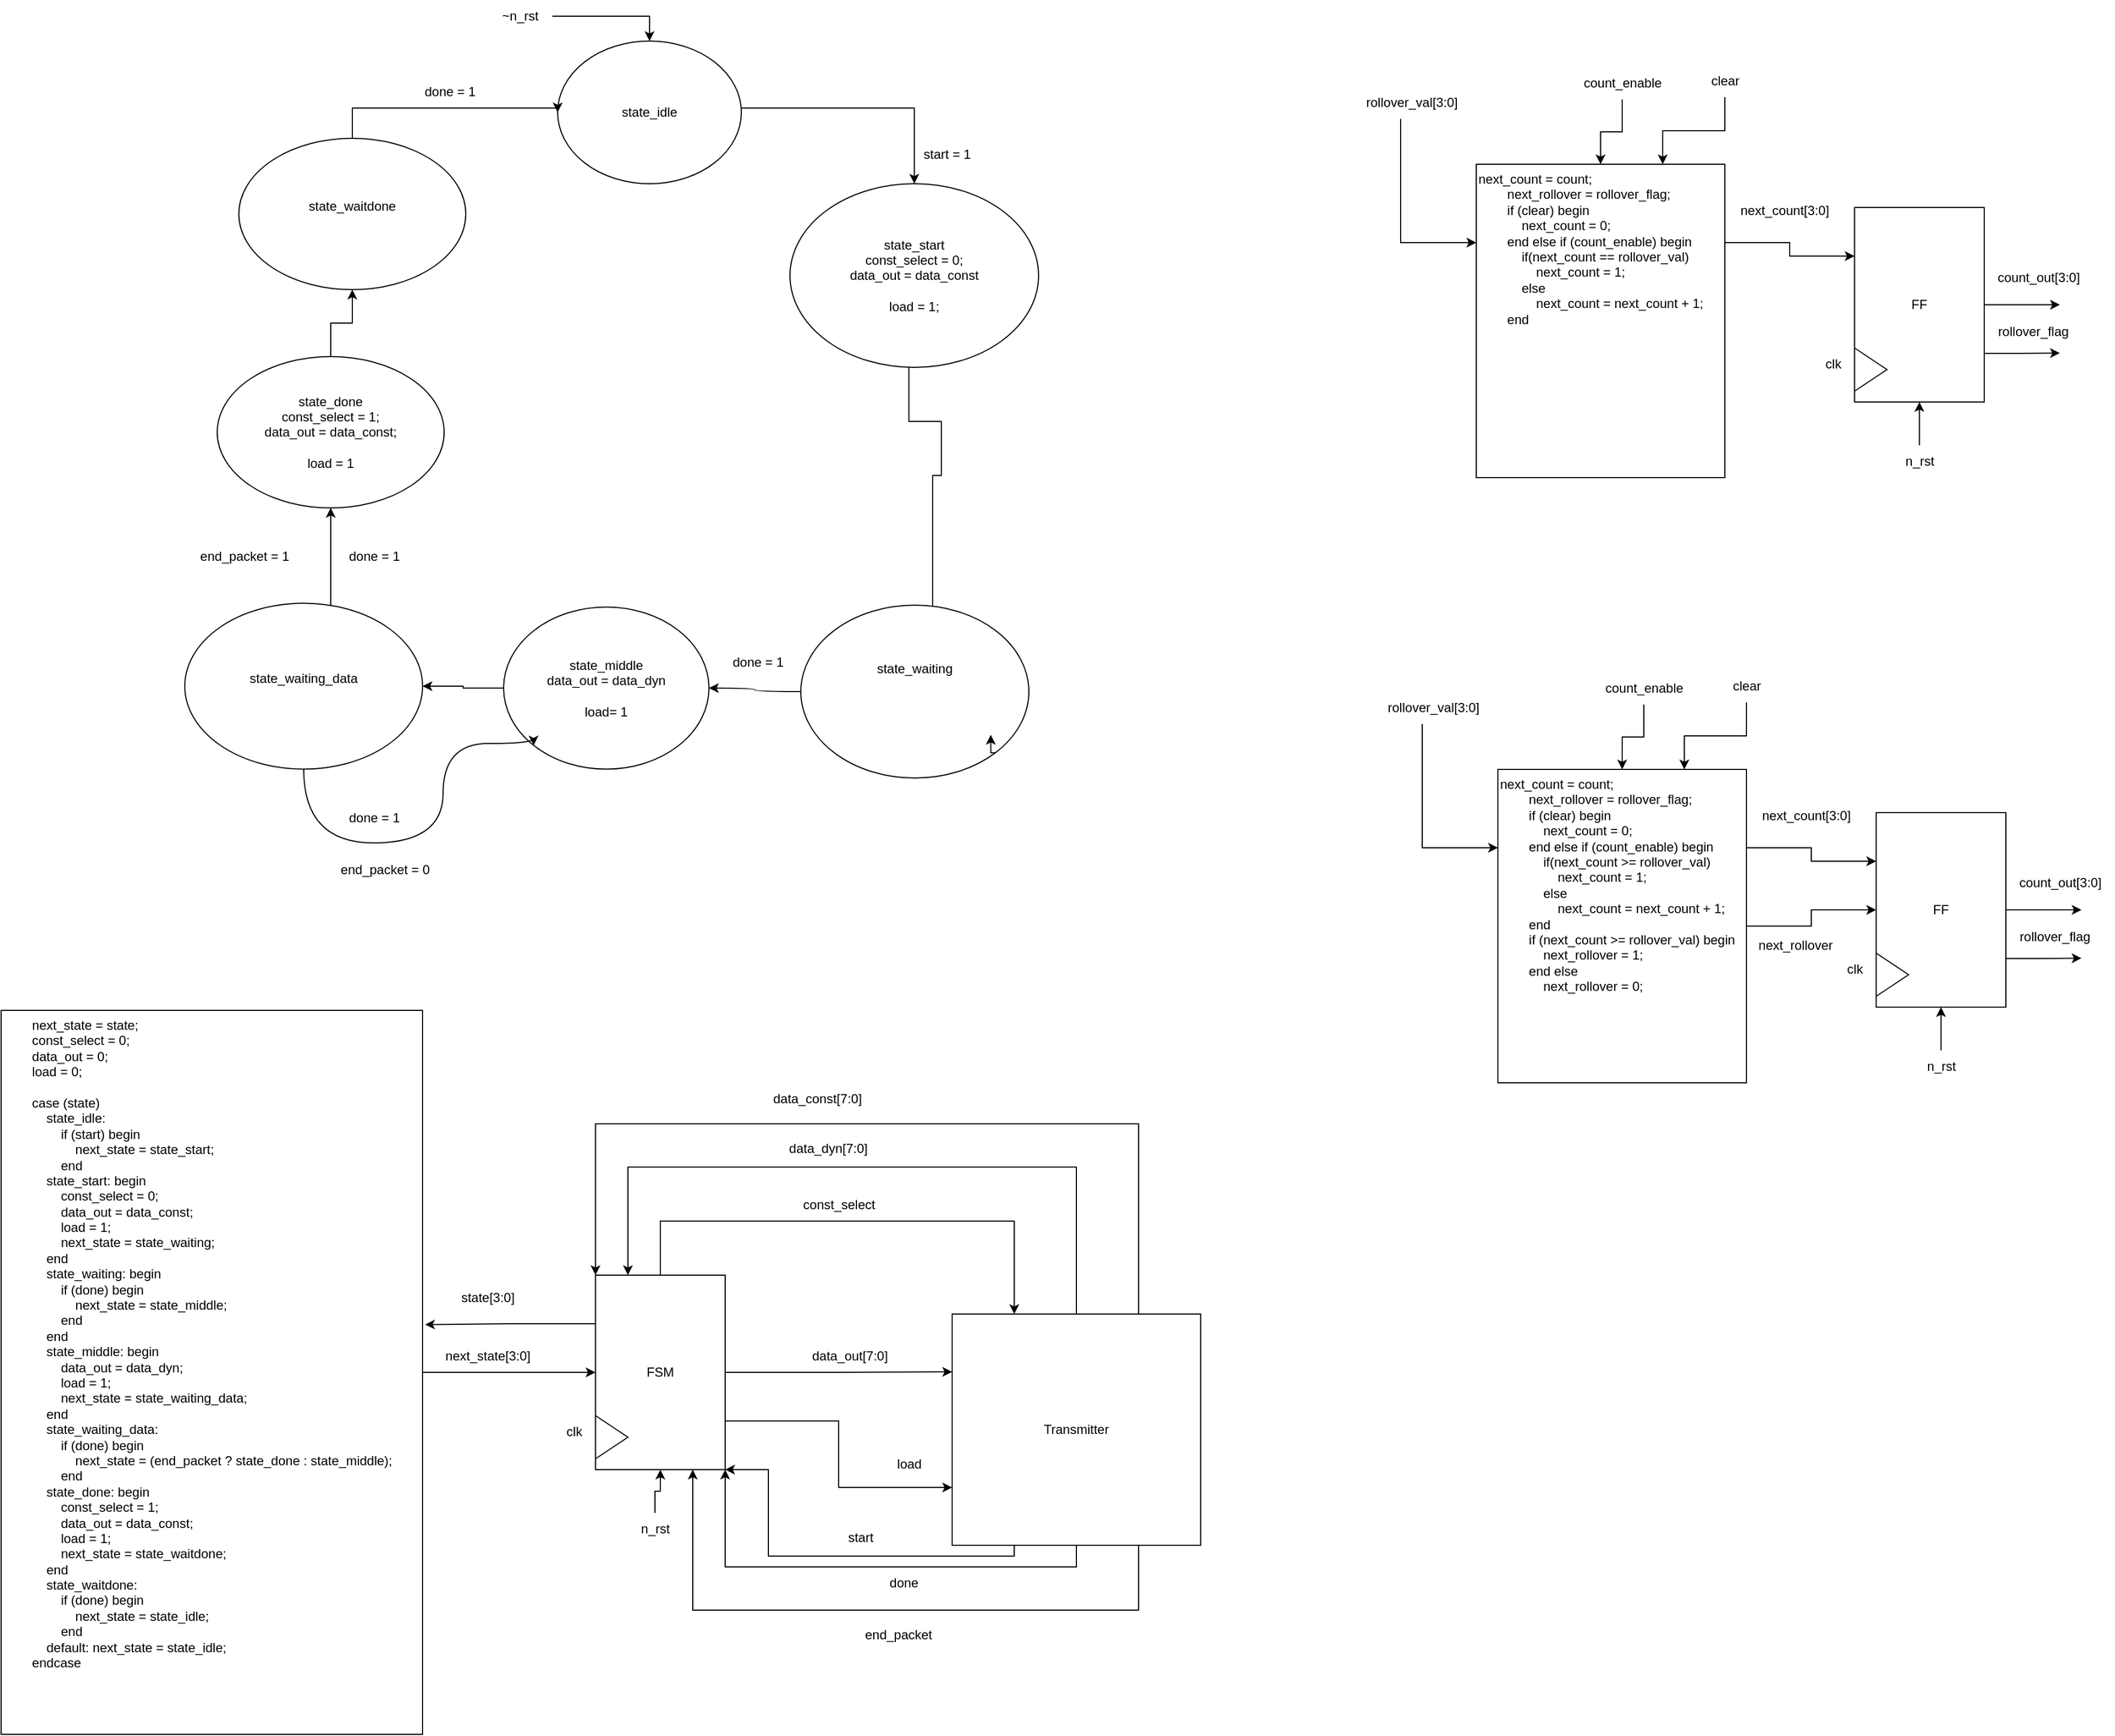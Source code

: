 <mxfile version="26.0.11">
  <diagram name="Page-1" id="50SsKfQvYK9gx2AvIsU-">
    <mxGraphModel dx="3149" dy="1291" grid="1" gridSize="10" guides="1" tooltips="1" connect="1" arrows="1" fold="1" page="1" pageScale="1" pageWidth="850" pageHeight="1100" math="0" shadow="0">
      <root>
        <mxCell id="0" />
        <mxCell id="1" parent="0" />
        <mxCell id="jVFi4coA5AOTTtgQ4oSD-25" value="" style="group" parent="1" vertex="1" connectable="0">
          <mxGeometry x="30" y="630" width="685" height="382" as="geometry" />
        </mxCell>
        <mxCell id="jVFi4coA5AOTTtgQ4oSD-8" style="edgeStyle=orthogonalEdgeStyle;rounded=0;orthogonalLoop=1;jettySize=auto;html=1;entryX=0;entryY=0.25;entryDx=0;entryDy=0;exitX=1;exitY=0.25;exitDx=0;exitDy=0;" parent="jVFi4coA5AOTTtgQ4oSD-25" source="jVFi4coA5AOTTtgQ4oSD-1" target="jVFi4coA5AOTTtgQ4oSD-3" edge="1">
          <mxGeometry relative="1" as="geometry" />
        </mxCell>
        <mxCell id="jVFi4coA5AOTTtgQ4oSD-23" style="edgeStyle=orthogonalEdgeStyle;rounded=0;orthogonalLoop=1;jettySize=auto;html=1;exitX=1;exitY=0.5;exitDx=0;exitDy=0;entryX=0;entryY=0.5;entryDx=0;entryDy=0;" parent="jVFi4coA5AOTTtgQ4oSD-25" source="jVFi4coA5AOTTtgQ4oSD-1" target="jVFi4coA5AOTTtgQ4oSD-3" edge="1">
          <mxGeometry relative="1" as="geometry" />
        </mxCell>
        <mxCell id="jVFi4coA5AOTTtgQ4oSD-1" value="&lt;div&gt;next_count = count;&lt;/div&gt;&lt;div&gt;&amp;nbsp; &amp;nbsp; &amp;nbsp; &amp;nbsp; next_rollover = rollover_flag;&lt;/div&gt;&lt;div&gt;&amp;nbsp; &amp;nbsp; &amp;nbsp; &amp;nbsp; if (clear) begin&lt;/div&gt;&lt;div&gt;&amp;nbsp; &amp;nbsp; &amp;nbsp; &amp;nbsp; &amp;nbsp; &amp;nbsp; next_count = 0;&lt;/div&gt;&lt;div&gt;&amp;nbsp; &amp;nbsp; &amp;nbsp; &amp;nbsp; end else if (count_enable) begin&lt;/div&gt;&lt;div&gt;&amp;nbsp; &amp;nbsp; &amp;nbsp; &amp;nbsp; &amp;nbsp; &amp;nbsp; if(next_count &amp;gt;= rollover_val)&lt;/div&gt;&lt;div&gt;&amp;nbsp; &amp;nbsp; &amp;nbsp; &amp;nbsp; &amp;nbsp; &amp;nbsp; &amp;nbsp; &amp;nbsp; next_count = 1;&amp;nbsp;&lt;/div&gt;&lt;div&gt;&amp;nbsp; &amp;nbsp; &amp;nbsp; &amp;nbsp; &amp;nbsp; &amp;nbsp; else&amp;nbsp;&lt;/div&gt;&lt;div&gt;&amp;nbsp; &amp;nbsp; &amp;nbsp; &amp;nbsp; &amp;nbsp; &amp;nbsp; &amp;nbsp; &amp;nbsp; next_count = next_count + 1;&lt;/div&gt;&lt;div&gt;&amp;nbsp; &amp;nbsp; &amp;nbsp; &amp;nbsp; end&lt;/div&gt;&lt;div&gt;&amp;nbsp; &amp;nbsp; &amp;nbsp; &amp;nbsp; if (next_count &amp;gt;= rollover_val) begin&lt;/div&gt;&lt;div&gt;&amp;nbsp; &amp;nbsp; &amp;nbsp; &amp;nbsp; &amp;nbsp; &amp;nbsp; next_rollover = 1;&lt;/div&gt;&lt;div&gt;&amp;nbsp; &amp;nbsp; &amp;nbsp; &amp;nbsp; end else&lt;/div&gt;&lt;div&gt;&amp;nbsp; &amp;nbsp; &amp;nbsp; &amp;nbsp; &amp;nbsp; &amp;nbsp; next_rollover = 0;&lt;/div&gt;" style="rounded=0;whiteSpace=wrap;html=1;align=left;verticalAlign=top;" parent="jVFi4coA5AOTTtgQ4oSD-25" vertex="1">
          <mxGeometry x="115" y="92" width="230" height="290" as="geometry" />
        </mxCell>
        <mxCell id="jVFi4coA5AOTTtgQ4oSD-5" value="" style="group" parent="jVFi4coA5AOTTtgQ4oSD-25" vertex="1" connectable="0">
          <mxGeometry x="465" y="132" width="120" height="180" as="geometry" />
        </mxCell>
        <mxCell id="jVFi4coA5AOTTtgQ4oSD-6" style="edgeStyle=orthogonalEdgeStyle;rounded=0;orthogonalLoop=1;jettySize=auto;html=1;" parent="jVFi4coA5AOTTtgQ4oSD-5" source="jVFi4coA5AOTTtgQ4oSD-3" edge="1">
          <mxGeometry relative="1" as="geometry">
            <mxPoint x="190" y="90" as="targetPoint" />
          </mxGeometry>
        </mxCell>
        <mxCell id="jVFi4coA5AOTTtgQ4oSD-13" style="edgeStyle=orthogonalEdgeStyle;rounded=0;orthogonalLoop=1;jettySize=auto;html=1;exitX=1;exitY=0.75;exitDx=0;exitDy=0;" parent="jVFi4coA5AOTTtgQ4oSD-5" source="jVFi4coA5AOTTtgQ4oSD-3" edge="1">
          <mxGeometry relative="1" as="geometry">
            <mxPoint x="190" y="134.724" as="targetPoint" />
          </mxGeometry>
        </mxCell>
        <mxCell id="jVFi4coA5AOTTtgQ4oSD-3" value="FF" style="rounded=0;whiteSpace=wrap;html=1;" parent="jVFi4coA5AOTTtgQ4oSD-5" vertex="1">
          <mxGeometry width="120" height="180" as="geometry" />
        </mxCell>
        <mxCell id="jVFi4coA5AOTTtgQ4oSD-4" value="" style="triangle;whiteSpace=wrap;html=1;" parent="jVFi4coA5AOTTtgQ4oSD-5" vertex="1">
          <mxGeometry y="130" width="30" height="40" as="geometry" />
        </mxCell>
        <mxCell id="jVFi4coA5AOTTtgQ4oSD-7" value="count_out[3:0]" style="text;html=1;align=center;verticalAlign=middle;resizable=0;points=[];autosize=1;strokeColor=none;fillColor=none;" parent="jVFi4coA5AOTTtgQ4oSD-25" vertex="1">
          <mxGeometry x="585" y="182" width="100" height="30" as="geometry" />
        </mxCell>
        <mxCell id="jVFi4coA5AOTTtgQ4oSD-9" value="next_count[3:0]" style="text;html=1;align=center;verticalAlign=middle;resizable=0;points=[];autosize=1;strokeColor=none;fillColor=none;" parent="jVFi4coA5AOTTtgQ4oSD-25" vertex="1">
          <mxGeometry x="345" y="120" width="110" height="30" as="geometry" />
        </mxCell>
        <mxCell id="jVFi4coA5AOTTtgQ4oSD-10" value="clk" style="text;html=1;align=center;verticalAlign=middle;resizable=0;points=[];autosize=1;strokeColor=none;fillColor=none;" parent="jVFi4coA5AOTTtgQ4oSD-25" vertex="1">
          <mxGeometry x="425" y="262" width="40" height="30" as="geometry" />
        </mxCell>
        <mxCell id="jVFi4coA5AOTTtgQ4oSD-12" style="edgeStyle=orthogonalEdgeStyle;rounded=0;orthogonalLoop=1;jettySize=auto;html=1;entryX=0.5;entryY=1;entryDx=0;entryDy=0;" parent="jVFi4coA5AOTTtgQ4oSD-25" source="jVFi4coA5AOTTtgQ4oSD-11" target="jVFi4coA5AOTTtgQ4oSD-3" edge="1">
          <mxGeometry relative="1" as="geometry" />
        </mxCell>
        <mxCell id="jVFi4coA5AOTTtgQ4oSD-11" value="n_rst" style="text;html=1;align=center;verticalAlign=middle;resizable=0;points=[];autosize=1;strokeColor=none;fillColor=none;" parent="jVFi4coA5AOTTtgQ4oSD-25" vertex="1">
          <mxGeometry x="500" y="352" width="50" height="30" as="geometry" />
        </mxCell>
        <mxCell id="jVFi4coA5AOTTtgQ4oSD-14" value="rollover_flag" style="text;html=1;align=center;verticalAlign=middle;resizable=0;points=[];autosize=1;strokeColor=none;fillColor=none;" parent="jVFi4coA5AOTTtgQ4oSD-25" vertex="1">
          <mxGeometry x="585" y="232" width="90" height="30" as="geometry" />
        </mxCell>
        <mxCell id="jVFi4coA5AOTTtgQ4oSD-16" style="edgeStyle=orthogonalEdgeStyle;rounded=0;orthogonalLoop=1;jettySize=auto;html=1;entryX=0.5;entryY=0;entryDx=0;entryDy=0;" parent="jVFi4coA5AOTTtgQ4oSD-25" source="jVFi4coA5AOTTtgQ4oSD-15" target="jVFi4coA5AOTTtgQ4oSD-1" edge="1">
          <mxGeometry relative="1" as="geometry" />
        </mxCell>
        <mxCell id="jVFi4coA5AOTTtgQ4oSD-15" value="count_enable" style="text;html=1;align=center;verticalAlign=middle;resizable=0;points=[];autosize=1;strokeColor=none;fillColor=none;" parent="jVFi4coA5AOTTtgQ4oSD-25" vertex="1">
          <mxGeometry x="200" y="2" width="100" height="30" as="geometry" />
        </mxCell>
        <mxCell id="jVFi4coA5AOTTtgQ4oSD-18" style="edgeStyle=orthogonalEdgeStyle;rounded=0;orthogonalLoop=1;jettySize=auto;html=1;entryX=0.75;entryY=0;entryDx=0;entryDy=0;" parent="jVFi4coA5AOTTtgQ4oSD-25" source="jVFi4coA5AOTTtgQ4oSD-17" target="jVFi4coA5AOTTtgQ4oSD-1" edge="1">
          <mxGeometry relative="1" as="geometry" />
        </mxCell>
        <mxCell id="jVFi4coA5AOTTtgQ4oSD-17" value="clear" style="text;html=1;align=center;verticalAlign=middle;resizable=0;points=[];autosize=1;strokeColor=none;fillColor=none;" parent="jVFi4coA5AOTTtgQ4oSD-25" vertex="1">
          <mxGeometry x="320" width="50" height="30" as="geometry" />
        </mxCell>
        <mxCell id="jVFi4coA5AOTTtgQ4oSD-20" style="edgeStyle=orthogonalEdgeStyle;rounded=0;orthogonalLoop=1;jettySize=auto;html=1;entryX=0;entryY=0.25;entryDx=0;entryDy=0;" parent="jVFi4coA5AOTTtgQ4oSD-25" source="jVFi4coA5AOTTtgQ4oSD-19" target="jVFi4coA5AOTTtgQ4oSD-1" edge="1">
          <mxGeometry relative="1" as="geometry">
            <Array as="points">
              <mxPoint x="45" y="165" />
            </Array>
          </mxGeometry>
        </mxCell>
        <mxCell id="jVFi4coA5AOTTtgQ4oSD-19" value="rollover_val[3:0]" style="text;html=1;align=center;verticalAlign=middle;resizable=0;points=[];autosize=1;strokeColor=none;fillColor=none;" parent="jVFi4coA5AOTTtgQ4oSD-25" vertex="1">
          <mxGeometry y="20" width="110" height="30" as="geometry" />
        </mxCell>
        <mxCell id="jVFi4coA5AOTTtgQ4oSD-24" value="next_rollover" style="text;html=1;align=center;verticalAlign=middle;resizable=0;points=[];autosize=1;strokeColor=none;fillColor=none;" parent="jVFi4coA5AOTTtgQ4oSD-25" vertex="1">
          <mxGeometry x="345" y="240" width="90" height="30" as="geometry" />
        </mxCell>
        <mxCell id="jVFi4coA5AOTTtgQ4oSD-30" value="" style="group" parent="1" vertex="1" connectable="0">
          <mxGeometry x="-690" y="1190" width="120" height="180" as="geometry" />
        </mxCell>
        <mxCell id="jVFi4coA5AOTTtgQ4oSD-33" value="FSM" style="rounded=0;whiteSpace=wrap;html=1;" parent="jVFi4coA5AOTTtgQ4oSD-30" vertex="1">
          <mxGeometry width="120" height="180" as="geometry" />
        </mxCell>
        <mxCell id="jVFi4coA5AOTTtgQ4oSD-34" value="" style="triangle;whiteSpace=wrap;html=1;" parent="jVFi4coA5AOTTtgQ4oSD-30" vertex="1">
          <mxGeometry y="130" width="30" height="40" as="geometry" />
        </mxCell>
        <mxCell id="jVFi4coA5AOTTtgQ4oSD-35" value="data_out[7:0]" style="text;html=1;align=center;verticalAlign=middle;resizable=0;points=[];autosize=1;strokeColor=none;fillColor=none;" parent="1" vertex="1">
          <mxGeometry x="-500" y="1250" width="90" height="30" as="geometry" />
        </mxCell>
        <mxCell id="jVFi4coA5AOTTtgQ4oSD-37" value="clk" style="text;html=1;align=center;verticalAlign=middle;resizable=0;points=[];autosize=1;strokeColor=none;fillColor=none;" parent="1" vertex="1">
          <mxGeometry x="-730" y="1320" width="40" height="30" as="geometry" />
        </mxCell>
        <mxCell id="jVFi4coA5AOTTtgQ4oSD-38" style="edgeStyle=orthogonalEdgeStyle;rounded=0;orthogonalLoop=1;jettySize=auto;html=1;entryX=0.5;entryY=1;entryDx=0;entryDy=0;" parent="1" source="jVFi4coA5AOTTtgQ4oSD-39" target="jVFi4coA5AOTTtgQ4oSD-33" edge="1">
          <mxGeometry relative="1" as="geometry" />
        </mxCell>
        <mxCell id="jVFi4coA5AOTTtgQ4oSD-39" value="n_rst" style="text;html=1;align=center;verticalAlign=middle;resizable=0;points=[];autosize=1;strokeColor=none;fillColor=none;" parent="1" vertex="1">
          <mxGeometry x="-660" y="1410" width="50" height="30" as="geometry" />
        </mxCell>
        <mxCell id="jVFi4coA5AOTTtgQ4oSD-40" value="load" style="text;html=1;align=center;verticalAlign=middle;resizable=0;points=[];autosize=1;strokeColor=none;fillColor=none;" parent="1" vertex="1">
          <mxGeometry x="-425" y="1350" width="50" height="30" as="geometry" />
        </mxCell>
        <mxCell id="jVFi4coA5AOTTtgQ4oSD-48" style="edgeStyle=orthogonalEdgeStyle;rounded=0;orthogonalLoop=1;jettySize=auto;html=1;entryX=0.25;entryY=0;entryDx=0;entryDy=0;" parent="1" source="jVFi4coA5AOTTtgQ4oSD-33" target="kdzPkUjt_pwpQdsMTj5A-1" edge="1">
          <mxGeometry relative="1" as="geometry">
            <Array as="points">
              <mxPoint x="-630" y="1140" />
              <mxPoint x="-303" y="1140" />
            </Array>
            <mxPoint x="-905" y="1080" as="targetPoint" />
          </mxGeometry>
        </mxCell>
        <mxCell id="jVFi4coA5AOTTtgQ4oSD-49" value="const_select" style="text;html=1;align=center;verticalAlign=middle;resizable=0;points=[];autosize=1;strokeColor=none;fillColor=none;" parent="1" vertex="1">
          <mxGeometry x="-510" y="1110" width="90" height="30" as="geometry" />
        </mxCell>
        <mxCell id="0vz09dz1WmGnayX4greh-2" style="edgeStyle=orthogonalEdgeStyle;rounded=0;orthogonalLoop=1;jettySize=auto;html=1;exitX=0.5;exitY=0;exitDx=0;exitDy=0;entryX=0.25;entryY=0;entryDx=0;entryDy=0;" edge="1" parent="1" source="kdzPkUjt_pwpQdsMTj5A-1" target="jVFi4coA5AOTTtgQ4oSD-33">
          <mxGeometry relative="1" as="geometry">
            <Array as="points">
              <mxPoint x="-245" y="1090" />
              <mxPoint x="-660" y="1090" />
            </Array>
          </mxGeometry>
        </mxCell>
        <mxCell id="0vz09dz1WmGnayX4greh-5" style="edgeStyle=orthogonalEdgeStyle;rounded=0;orthogonalLoop=1;jettySize=auto;html=1;exitX=0.75;exitY=0;exitDx=0;exitDy=0;entryX=0;entryY=0;entryDx=0;entryDy=0;" edge="1" parent="1" source="kdzPkUjt_pwpQdsMTj5A-1" target="jVFi4coA5AOTTtgQ4oSD-33">
          <mxGeometry relative="1" as="geometry">
            <Array as="points">
              <mxPoint x="-187" y="1050" />
              <mxPoint x="-690" y="1050" />
            </Array>
          </mxGeometry>
        </mxCell>
        <mxCell id="0vz09dz1WmGnayX4greh-7" style="edgeStyle=orthogonalEdgeStyle;rounded=0;orthogonalLoop=1;jettySize=auto;html=1;exitX=0.5;exitY=1;exitDx=0;exitDy=0;entryX=1;entryY=1;entryDx=0;entryDy=0;" edge="1" parent="1" source="kdzPkUjt_pwpQdsMTj5A-1" target="jVFi4coA5AOTTtgQ4oSD-33">
          <mxGeometry relative="1" as="geometry" />
        </mxCell>
        <mxCell id="0vz09dz1WmGnayX4greh-11" style="edgeStyle=orthogonalEdgeStyle;rounded=0;orthogonalLoop=1;jettySize=auto;html=1;exitX=0.75;exitY=1;exitDx=0;exitDy=0;entryX=0.75;entryY=1;entryDx=0;entryDy=0;" edge="1" parent="1" source="kdzPkUjt_pwpQdsMTj5A-1" target="jVFi4coA5AOTTtgQ4oSD-33">
          <mxGeometry relative="1" as="geometry">
            <Array as="points">
              <mxPoint x="-187" y="1500" />
              <mxPoint x="-600" y="1500" />
            </Array>
          </mxGeometry>
        </mxCell>
        <mxCell id="0vz09dz1WmGnayX4greh-13" style="edgeStyle=orthogonalEdgeStyle;rounded=0;orthogonalLoop=1;jettySize=auto;html=1;exitX=0.25;exitY=1;exitDx=0;exitDy=0;entryX=1;entryY=1;entryDx=0;entryDy=0;" edge="1" parent="1" source="kdzPkUjt_pwpQdsMTj5A-1" target="jVFi4coA5AOTTtgQ4oSD-33">
          <mxGeometry relative="1" as="geometry">
            <Array as="points">
              <mxPoint x="-303" y="1450" />
              <mxPoint x="-530" y="1450" />
              <mxPoint x="-530" y="1370" />
            </Array>
          </mxGeometry>
        </mxCell>
        <mxCell id="kdzPkUjt_pwpQdsMTj5A-1" value="&lt;div align=&quot;center&quot;&gt;Transmitter&lt;/div&gt;" style="rounded=0;whiteSpace=wrap;html=1;align=center;verticalAlign=middle;" parent="1" vertex="1">
          <mxGeometry x="-360" y="1226" width="230" height="214" as="geometry" />
        </mxCell>
        <mxCell id="kdzPkUjt_pwpQdsMTj5A-4" style="edgeStyle=orthogonalEdgeStyle;rounded=0;orthogonalLoop=1;jettySize=auto;html=1;entryX=0;entryY=0.5;entryDx=0;entryDy=0;" parent="1" source="kdzPkUjt_pwpQdsMTj5A-3" target="jVFi4coA5AOTTtgQ4oSD-33" edge="1">
          <mxGeometry relative="1" as="geometry" />
        </mxCell>
        <mxCell id="kdzPkUjt_pwpQdsMTj5A-3" value="&lt;div&gt;&lt;span style=&quot;white-space: pre;&quot;&gt;&#x9;&lt;/span&gt;next_state = state;&lt;/div&gt;&lt;div&gt;&amp;nbsp; &amp;nbsp; &amp;nbsp; &amp;nbsp; const_select = 0;&lt;/div&gt;&lt;div&gt;&amp;nbsp; &amp;nbsp; &amp;nbsp; &amp;nbsp; data_out = 0;&lt;/div&gt;&lt;div&gt;&amp;nbsp; &amp;nbsp; &amp;nbsp; &amp;nbsp; load = 0;&lt;/div&gt;&lt;div&gt;&lt;br&gt;&lt;/div&gt;&lt;div&gt;&amp;nbsp; &amp;nbsp; &amp;nbsp; &amp;nbsp; case (state)&lt;/div&gt;&lt;div&gt;&amp;nbsp; &amp;nbsp; &amp;nbsp; &amp;nbsp; &amp;nbsp; &amp;nbsp; state_idle:&amp;nbsp;&lt;/div&gt;&lt;div&gt;&amp;nbsp; &amp;nbsp; &amp;nbsp; &amp;nbsp; &amp;nbsp; &amp;nbsp; &amp;nbsp; &amp;nbsp; if (start) begin&lt;/div&gt;&lt;div&gt;&amp;nbsp; &amp;nbsp; &amp;nbsp; &amp;nbsp; &amp;nbsp; &amp;nbsp; &amp;nbsp; &amp;nbsp; &amp;nbsp; &amp;nbsp; next_state = state_start;&lt;/div&gt;&lt;div&gt;&amp;nbsp; &amp;nbsp; &amp;nbsp; &amp;nbsp; &amp;nbsp; &amp;nbsp; &amp;nbsp; &amp;nbsp; end&lt;/div&gt;&lt;div&gt;&amp;nbsp; &amp;nbsp; &amp;nbsp; &amp;nbsp; &amp;nbsp; &amp;nbsp; state_start: begin&lt;/div&gt;&lt;div&gt;&amp;nbsp; &amp;nbsp; &amp;nbsp; &amp;nbsp; &amp;nbsp; &amp;nbsp; &amp;nbsp; &amp;nbsp; const_select = 0;&lt;/div&gt;&lt;div&gt;&amp;nbsp; &amp;nbsp; &amp;nbsp; &amp;nbsp; &amp;nbsp; &amp;nbsp; &amp;nbsp; &amp;nbsp; data_out = data_const;&lt;/div&gt;&lt;div&gt;&amp;nbsp; &amp;nbsp; &amp;nbsp; &amp;nbsp; &amp;nbsp; &amp;nbsp; &amp;nbsp; &amp;nbsp; load = 1;&lt;/div&gt;&lt;div&gt;&amp;nbsp; &amp;nbsp; &amp;nbsp; &amp;nbsp; &amp;nbsp; &amp;nbsp; &amp;nbsp; &amp;nbsp; next_state = state_waiting;&lt;/div&gt;&lt;div&gt;&amp;nbsp; &amp;nbsp; &amp;nbsp; &amp;nbsp; &amp;nbsp; &amp;nbsp; end&lt;/div&gt;&lt;div&gt;&amp;nbsp; &amp;nbsp; &amp;nbsp; &amp;nbsp; &amp;nbsp; &amp;nbsp; state_waiting: begin&lt;/div&gt;&lt;div&gt;&amp;nbsp; &amp;nbsp; &amp;nbsp; &amp;nbsp; &amp;nbsp; &amp;nbsp; &amp;nbsp; &amp;nbsp; if (done) begin&lt;/div&gt;&lt;div&gt;&amp;nbsp; &amp;nbsp; &amp;nbsp; &amp;nbsp; &amp;nbsp; &amp;nbsp; &amp;nbsp; &amp;nbsp; &amp;nbsp; &amp;nbsp; next_state = state_middle;&lt;/div&gt;&lt;div&gt;&amp;nbsp; &amp;nbsp; &amp;nbsp; &amp;nbsp; &amp;nbsp; &amp;nbsp; &amp;nbsp; &amp;nbsp; end&lt;/div&gt;&lt;div&gt;&amp;nbsp; &amp;nbsp; &amp;nbsp; &amp;nbsp; &amp;nbsp; &amp;nbsp; end&lt;/div&gt;&lt;div&gt;&amp;nbsp; &amp;nbsp; &amp;nbsp; &amp;nbsp; &amp;nbsp; &amp;nbsp; state_middle: begin&lt;/div&gt;&lt;div&gt;&amp;nbsp; &amp;nbsp; &amp;nbsp; &amp;nbsp; &amp;nbsp; &amp;nbsp; &amp;nbsp; &amp;nbsp; data_out = data_dyn;&lt;/div&gt;&lt;div&gt;&amp;nbsp; &amp;nbsp; &amp;nbsp; &amp;nbsp; &amp;nbsp; &amp;nbsp; &amp;nbsp; &amp;nbsp; load = 1;&amp;nbsp;&lt;/div&gt;&lt;div&gt;&amp;nbsp; &amp;nbsp; &amp;nbsp; &amp;nbsp; &amp;nbsp; &amp;nbsp; &amp;nbsp; &amp;nbsp; next_state = state_waiting_data;&lt;/div&gt;&lt;div&gt;&amp;nbsp; &amp;nbsp; &amp;nbsp; &amp;nbsp; &amp;nbsp; &amp;nbsp; end&lt;/div&gt;&lt;div&gt;&amp;nbsp; &amp;nbsp; &amp;nbsp; &amp;nbsp; &amp;nbsp; &amp;nbsp; state_waiting_data:&lt;/div&gt;&lt;div&gt;&amp;nbsp; &amp;nbsp; &amp;nbsp; &amp;nbsp; &amp;nbsp; &amp;nbsp; &amp;nbsp; &amp;nbsp; if (done) begin&lt;/div&gt;&lt;div&gt;&amp;nbsp; &amp;nbsp; &amp;nbsp; &amp;nbsp; &amp;nbsp; &amp;nbsp; &amp;nbsp; &amp;nbsp; &amp;nbsp; &amp;nbsp; next_state = (end_packet ? state_done : state_middle);&lt;/div&gt;&lt;div&gt;&amp;nbsp; &amp;nbsp; &amp;nbsp; &amp;nbsp; &amp;nbsp; &amp;nbsp; &amp;nbsp; &amp;nbsp; end&lt;/div&gt;&lt;div&gt;&amp;nbsp; &amp;nbsp; &amp;nbsp; &amp;nbsp; &amp;nbsp; &amp;nbsp; state_done: begin&lt;/div&gt;&lt;div&gt;&amp;nbsp; &amp;nbsp; &amp;nbsp; &amp;nbsp; &amp;nbsp; &amp;nbsp; &amp;nbsp; &amp;nbsp; const_select = 1;&lt;/div&gt;&lt;div&gt;&amp;nbsp; &amp;nbsp; &amp;nbsp; &amp;nbsp; &amp;nbsp; &amp;nbsp; &amp;nbsp; &amp;nbsp; data_out = data_const;&lt;/div&gt;&lt;div&gt;&amp;nbsp; &amp;nbsp; &amp;nbsp; &amp;nbsp; &amp;nbsp; &amp;nbsp; &amp;nbsp; &amp;nbsp; load = 1;&lt;/div&gt;&lt;div&gt;&amp;nbsp; &amp;nbsp; &amp;nbsp; &amp;nbsp; &amp;nbsp; &amp;nbsp; &amp;nbsp; &amp;nbsp; next_state = state_waitdone;&lt;/div&gt;&lt;div&gt;&amp;nbsp; &amp;nbsp; &amp;nbsp; &amp;nbsp; &amp;nbsp; &amp;nbsp; end&lt;/div&gt;&lt;div&gt;&amp;nbsp; &amp;nbsp; &amp;nbsp; &amp;nbsp; &amp;nbsp; &amp;nbsp; state_waitdone:&lt;/div&gt;&lt;div&gt;&amp;nbsp; &amp;nbsp; &amp;nbsp; &amp;nbsp; &amp;nbsp; &amp;nbsp; &amp;nbsp; &amp;nbsp; if (done) begin&lt;/div&gt;&lt;div&gt;&amp;nbsp; &amp;nbsp; &amp;nbsp; &amp;nbsp; &amp;nbsp; &amp;nbsp; &amp;nbsp; &amp;nbsp; &amp;nbsp; &amp;nbsp; next_state = state_idle;&lt;/div&gt;&lt;div&gt;&amp;nbsp; &amp;nbsp; &amp;nbsp; &amp;nbsp; &amp;nbsp; &amp;nbsp; &amp;nbsp; &amp;nbsp; end&lt;/div&gt;&lt;div&gt;&amp;nbsp; &amp;nbsp; &amp;nbsp; &amp;nbsp; &amp;nbsp; &amp;nbsp; default: next_state = state_idle;&amp;nbsp;&lt;/div&gt;&lt;div&gt;&amp;nbsp; &amp;nbsp; &amp;nbsp; &amp;nbsp; endcase&lt;/div&gt;" style="rounded=0;whiteSpace=wrap;html=1;align=left;verticalAlign=top;" parent="1" vertex="1">
          <mxGeometry x="-1240" y="945" width="390" height="670" as="geometry" />
        </mxCell>
        <mxCell id="kdzPkUjt_pwpQdsMTj5A-5" value="next_state[3:0]" style="text;html=1;align=center;verticalAlign=middle;resizable=0;points=[];autosize=1;strokeColor=none;fillColor=none;" parent="1" vertex="1">
          <mxGeometry x="-840" y="1250" width="100" height="30" as="geometry" />
        </mxCell>
        <mxCell id="jVFi4coA5AOTTtgQ4oSD-32" style="edgeStyle=orthogonalEdgeStyle;rounded=0;orthogonalLoop=1;jettySize=auto;html=1;exitX=1;exitY=0.75;exitDx=0;exitDy=0;entryX=0;entryY=0.75;entryDx=0;entryDy=0;" parent="1" source="jVFi4coA5AOTTtgQ4oSD-33" target="kdzPkUjt_pwpQdsMTj5A-1" edge="1">
          <mxGeometry relative="1" as="geometry">
            <mxPoint x="-355" y="1292.724" as="targetPoint" />
          </mxGeometry>
        </mxCell>
        <mxCell id="jVFi4coA5AOTTtgQ4oSD-31" style="edgeStyle=orthogonalEdgeStyle;rounded=0;orthogonalLoop=1;jettySize=auto;html=1;entryX=0;entryY=0.25;entryDx=0;entryDy=0;" parent="1" source="jVFi4coA5AOTTtgQ4oSD-33" target="kdzPkUjt_pwpQdsMTj5A-1" edge="1">
          <mxGeometry relative="1" as="geometry">
            <mxPoint x="-355" y="1248" as="targetPoint" />
          </mxGeometry>
        </mxCell>
        <mxCell id="kdzPkUjt_pwpQdsMTj5A-29" style="edgeStyle=orthogonalEdgeStyle;rounded=0;orthogonalLoop=1;jettySize=auto;html=1;entryX=0;entryY=0.25;entryDx=0;entryDy=0;exitX=1;exitY=0.25;exitDx=0;exitDy=0;" parent="1" source="kdzPkUjt_pwpQdsMTj5A-31" target="kdzPkUjt_pwpQdsMTj5A-35" edge="1">
          <mxGeometry relative="1" as="geometry" />
        </mxCell>
        <mxCell id="kdzPkUjt_pwpQdsMTj5A-31" value="&lt;div&gt;next_count = count;&lt;/div&gt;&lt;div&gt;&amp;nbsp; &amp;nbsp; &amp;nbsp; &amp;nbsp; next_rollover = rollover_flag;&lt;/div&gt;&lt;div&gt;&amp;nbsp; &amp;nbsp; &amp;nbsp; &amp;nbsp; if (clear) begin&lt;/div&gt;&lt;div&gt;&amp;nbsp; &amp;nbsp; &amp;nbsp; &amp;nbsp; &amp;nbsp; &amp;nbsp; next_count = 0;&lt;/div&gt;&lt;div&gt;&amp;nbsp; &amp;nbsp; &amp;nbsp; &amp;nbsp; end else if (count_enable) begin&lt;/div&gt;&lt;div&gt;&amp;nbsp; &amp;nbsp; &amp;nbsp; &amp;nbsp; &amp;nbsp; &amp;nbsp; if(next_count == rollover_val)&lt;/div&gt;&lt;div&gt;&amp;nbsp; &amp;nbsp; &amp;nbsp; &amp;nbsp; &amp;nbsp; &amp;nbsp; &amp;nbsp; &amp;nbsp; next_count = 1;&amp;nbsp;&lt;/div&gt;&lt;div&gt;&amp;nbsp; &amp;nbsp; &amp;nbsp; &amp;nbsp; &amp;nbsp; &amp;nbsp; else&amp;nbsp;&lt;/div&gt;&lt;div&gt;&amp;nbsp; &amp;nbsp; &amp;nbsp; &amp;nbsp; &amp;nbsp; &amp;nbsp; &amp;nbsp; &amp;nbsp; next_count = next_count + 1;&lt;/div&gt;&lt;div&gt;&amp;nbsp; &amp;nbsp; &amp;nbsp; &amp;nbsp; end&lt;/div&gt;&lt;div&gt;&lt;br&gt;&lt;/div&gt;" style="rounded=0;whiteSpace=wrap;html=1;align=left;verticalAlign=top;" parent="1" vertex="1">
          <mxGeometry x="125" y="162" width="230" height="290" as="geometry" />
        </mxCell>
        <mxCell id="kdzPkUjt_pwpQdsMTj5A-32" value="" style="group" parent="1" vertex="1" connectable="0">
          <mxGeometry x="475" y="202" width="120" height="180" as="geometry" />
        </mxCell>
        <mxCell id="kdzPkUjt_pwpQdsMTj5A-33" style="edgeStyle=orthogonalEdgeStyle;rounded=0;orthogonalLoop=1;jettySize=auto;html=1;" parent="kdzPkUjt_pwpQdsMTj5A-32" source="kdzPkUjt_pwpQdsMTj5A-35" edge="1">
          <mxGeometry relative="1" as="geometry">
            <mxPoint x="190" y="90" as="targetPoint" />
          </mxGeometry>
        </mxCell>
        <mxCell id="kdzPkUjt_pwpQdsMTj5A-34" style="edgeStyle=orthogonalEdgeStyle;rounded=0;orthogonalLoop=1;jettySize=auto;html=1;exitX=1;exitY=0.75;exitDx=0;exitDy=0;" parent="kdzPkUjt_pwpQdsMTj5A-32" source="kdzPkUjt_pwpQdsMTj5A-35" edge="1">
          <mxGeometry relative="1" as="geometry">
            <mxPoint x="190" y="134.724" as="targetPoint" />
          </mxGeometry>
        </mxCell>
        <mxCell id="kdzPkUjt_pwpQdsMTj5A-35" value="FF" style="rounded=0;whiteSpace=wrap;html=1;" parent="kdzPkUjt_pwpQdsMTj5A-32" vertex="1">
          <mxGeometry width="120" height="180" as="geometry" />
        </mxCell>
        <mxCell id="kdzPkUjt_pwpQdsMTj5A-36" value="" style="triangle;whiteSpace=wrap;html=1;" parent="kdzPkUjt_pwpQdsMTj5A-32" vertex="1">
          <mxGeometry y="130" width="30" height="40" as="geometry" />
        </mxCell>
        <mxCell id="kdzPkUjt_pwpQdsMTj5A-37" value="count_out[3:0]" style="text;html=1;align=center;verticalAlign=middle;resizable=0;points=[];autosize=1;strokeColor=none;fillColor=none;" parent="1" vertex="1">
          <mxGeometry x="595" y="252" width="100" height="30" as="geometry" />
        </mxCell>
        <mxCell id="kdzPkUjt_pwpQdsMTj5A-38" value="next_count[3:0]" style="text;html=1;align=center;verticalAlign=middle;resizable=0;points=[];autosize=1;strokeColor=none;fillColor=none;" parent="1" vertex="1">
          <mxGeometry x="355" y="190" width="110" height="30" as="geometry" />
        </mxCell>
        <mxCell id="kdzPkUjt_pwpQdsMTj5A-39" value="clk" style="text;html=1;align=center;verticalAlign=middle;resizable=0;points=[];autosize=1;strokeColor=none;fillColor=none;" parent="1" vertex="1">
          <mxGeometry x="435" y="332" width="40" height="30" as="geometry" />
        </mxCell>
        <mxCell id="kdzPkUjt_pwpQdsMTj5A-40" style="edgeStyle=orthogonalEdgeStyle;rounded=0;orthogonalLoop=1;jettySize=auto;html=1;entryX=0.5;entryY=1;entryDx=0;entryDy=0;" parent="1" source="kdzPkUjt_pwpQdsMTj5A-41" target="kdzPkUjt_pwpQdsMTj5A-35" edge="1">
          <mxGeometry relative="1" as="geometry" />
        </mxCell>
        <mxCell id="kdzPkUjt_pwpQdsMTj5A-41" value="n_rst" style="text;html=1;align=center;verticalAlign=middle;resizable=0;points=[];autosize=1;strokeColor=none;fillColor=none;" parent="1" vertex="1">
          <mxGeometry x="510" y="422" width="50" height="30" as="geometry" />
        </mxCell>
        <mxCell id="kdzPkUjt_pwpQdsMTj5A-42" value="rollover_flag" style="text;html=1;align=center;verticalAlign=middle;resizable=0;points=[];autosize=1;strokeColor=none;fillColor=none;" parent="1" vertex="1">
          <mxGeometry x="595" y="302" width="90" height="30" as="geometry" />
        </mxCell>
        <mxCell id="kdzPkUjt_pwpQdsMTj5A-43" style="edgeStyle=orthogonalEdgeStyle;rounded=0;orthogonalLoop=1;jettySize=auto;html=1;entryX=0.5;entryY=0;entryDx=0;entryDy=0;" parent="1" source="kdzPkUjt_pwpQdsMTj5A-44" target="kdzPkUjt_pwpQdsMTj5A-31" edge="1">
          <mxGeometry relative="1" as="geometry" />
        </mxCell>
        <mxCell id="kdzPkUjt_pwpQdsMTj5A-44" value="count_enable" style="text;html=1;align=center;verticalAlign=middle;resizable=0;points=[];autosize=1;strokeColor=none;fillColor=none;" parent="1" vertex="1">
          <mxGeometry x="210" y="72" width="100" height="30" as="geometry" />
        </mxCell>
        <mxCell id="kdzPkUjt_pwpQdsMTj5A-45" style="edgeStyle=orthogonalEdgeStyle;rounded=0;orthogonalLoop=1;jettySize=auto;html=1;entryX=0.75;entryY=0;entryDx=0;entryDy=0;" parent="1" source="kdzPkUjt_pwpQdsMTj5A-46" target="kdzPkUjt_pwpQdsMTj5A-31" edge="1">
          <mxGeometry relative="1" as="geometry" />
        </mxCell>
        <mxCell id="kdzPkUjt_pwpQdsMTj5A-46" value="clear" style="text;html=1;align=center;verticalAlign=middle;resizable=0;points=[];autosize=1;strokeColor=none;fillColor=none;" parent="1" vertex="1">
          <mxGeometry x="330" y="70" width="50" height="30" as="geometry" />
        </mxCell>
        <mxCell id="kdzPkUjt_pwpQdsMTj5A-47" style="edgeStyle=orthogonalEdgeStyle;rounded=0;orthogonalLoop=1;jettySize=auto;html=1;entryX=0;entryY=0.25;entryDx=0;entryDy=0;" parent="1" source="kdzPkUjt_pwpQdsMTj5A-48" target="kdzPkUjt_pwpQdsMTj5A-31" edge="1">
          <mxGeometry relative="1" as="geometry">
            <Array as="points">
              <mxPoint x="55" y="235" />
            </Array>
          </mxGeometry>
        </mxCell>
        <mxCell id="kdzPkUjt_pwpQdsMTj5A-48" value="rollover_val[3:0]" style="text;html=1;align=center;verticalAlign=middle;resizable=0;points=[];autosize=1;strokeColor=none;fillColor=none;" parent="1" vertex="1">
          <mxGeometry x="10" y="90" width="110" height="30" as="geometry" />
        </mxCell>
        <mxCell id="0vz09dz1WmGnayX4greh-1" value="" style="group;align=center;verticalAlign=middle;" vertex="1" connectable="0" parent="1">
          <mxGeometry x="-1070" y="10" width="790" height="820" as="geometry" />
        </mxCell>
        <mxCell id="kdzPkUjt_pwpQdsMTj5A-52" style="edgeStyle=orthogonalEdgeStyle;rounded=0;orthogonalLoop=1;jettySize=auto;html=1;entryX=0.5;entryY=0;entryDx=0;entryDy=0;verticalAlign=top;" parent="0vz09dz1WmGnayX4greh-1" source="kdzPkUjt_pwpQdsMTj5A-50" target="kdzPkUjt_pwpQdsMTj5A-51" edge="1">
          <mxGeometry relative="1" as="geometry">
            <Array as="points">
              <mxPoint x="675" y="100" />
            </Array>
          </mxGeometry>
        </mxCell>
        <mxCell id="kdzPkUjt_pwpQdsMTj5A-50" value="state_idle" style="ellipse;whiteSpace=wrap;html=1;" parent="0vz09dz1WmGnayX4greh-1" vertex="1">
          <mxGeometry x="345" y="38" width="170" height="132" as="geometry" />
        </mxCell>
        <mxCell id="kdzPkUjt_pwpQdsMTj5A-74" style="edgeStyle=orthogonalEdgeStyle;rounded=0;orthogonalLoop=1;jettySize=auto;html=1;entryX=1;entryY=0;entryDx=0;entryDy=0;" parent="0vz09dz1WmGnayX4greh-1" source="kdzPkUjt_pwpQdsMTj5A-51" target="kdzPkUjt_pwpQdsMTj5A-73" edge="1">
          <mxGeometry relative="1" as="geometry">
            <Array as="points">
              <mxPoint x="670" y="390" />
              <mxPoint x="700" y="390" />
              <mxPoint x="700" y="440" />
              <mxPoint x="692" y="440" />
            </Array>
          </mxGeometry>
        </mxCell>
        <mxCell id="kdzPkUjt_pwpQdsMTj5A-51" value="&lt;div&gt;state_start&lt;/div&gt;&lt;div&gt;const_select = 0;&lt;/div&gt;&lt;div&gt;data_out = data_const&lt;/div&gt;&lt;div&gt;&lt;br&gt;&lt;/div&gt;&lt;div&gt;load = 1;&lt;/div&gt;" style="ellipse;whiteSpace=wrap;html=1;verticalAlign=middle;" parent="0vz09dz1WmGnayX4greh-1" vertex="1">
          <mxGeometry x="560" y="170" width="230" height="170" as="geometry" />
        </mxCell>
        <mxCell id="kdzPkUjt_pwpQdsMTj5A-53" value="start = 1" style="text;html=1;align=center;verticalAlign=middle;resizable=0;points=[];autosize=1;strokeColor=none;fillColor=none;" parent="0vz09dz1WmGnayX4greh-1" vertex="1">
          <mxGeometry x="670" y="128" width="70" height="30" as="geometry" />
        </mxCell>
        <mxCell id="kdzPkUjt_pwpQdsMTj5A-57" style="edgeStyle=orthogonalEdgeStyle;rounded=0;orthogonalLoop=1;jettySize=auto;html=1;entryX=0.5;entryY=0;entryDx=0;entryDy=0;" parent="0vz09dz1WmGnayX4greh-1" source="kdzPkUjt_pwpQdsMTj5A-56" target="kdzPkUjt_pwpQdsMTj5A-50" edge="1">
          <mxGeometry relative="1" as="geometry" />
        </mxCell>
        <mxCell id="kdzPkUjt_pwpQdsMTj5A-56" value="~n_rst" style="text;html=1;align=center;verticalAlign=middle;resizable=0;points=[];autosize=1;strokeColor=none;fillColor=none;" parent="0vz09dz1WmGnayX4greh-1" vertex="1">
          <mxGeometry x="280" width="60" height="30" as="geometry" />
        </mxCell>
        <mxCell id="kdzPkUjt_pwpQdsMTj5A-91" style="edgeStyle=orthogonalEdgeStyle;rounded=0;orthogonalLoop=1;jettySize=auto;html=1;entryX=1;entryY=0.5;entryDx=0;entryDy=0;" parent="0vz09dz1WmGnayX4greh-1" source="kdzPkUjt_pwpQdsMTj5A-59" target="kdzPkUjt_pwpQdsMTj5A-90" edge="1">
          <mxGeometry relative="1" as="geometry" />
        </mxCell>
        <mxCell id="kdzPkUjt_pwpQdsMTj5A-59" value="&lt;div&gt;state_middle&lt;/div&gt;&lt;div&gt;data_out = data_dyn&lt;/div&gt;&lt;div&gt;&lt;br&gt;&lt;/div&gt;&lt;div&gt;load= 1&lt;/div&gt;" style="ellipse;whiteSpace=wrap;html=1;verticalAlign=middle;" parent="0vz09dz1WmGnayX4greh-1" vertex="1">
          <mxGeometry x="295" y="561.75" width="190" height="150" as="geometry" />
        </mxCell>
        <mxCell id="kdzPkUjt_pwpQdsMTj5A-62" value="end_packet = 1" style="text;html=1;align=center;verticalAlign=middle;resizable=0;points=[];autosize=1;strokeColor=none;fillColor=none;" parent="0vz09dz1WmGnayX4greh-1" vertex="1">
          <mxGeometry y="500" width="110" height="30" as="geometry" />
        </mxCell>
        <mxCell id="kdzPkUjt_pwpQdsMTj5A-95" style="edgeStyle=orthogonalEdgeStyle;rounded=0;orthogonalLoop=1;jettySize=auto;html=1;entryX=0.5;entryY=1;entryDx=0;entryDy=0;" parent="0vz09dz1WmGnayX4greh-1" source="kdzPkUjt_pwpQdsMTj5A-65" target="kdzPkUjt_pwpQdsMTj5A-81" edge="1">
          <mxGeometry relative="1" as="geometry" />
        </mxCell>
        <mxCell id="kdzPkUjt_pwpQdsMTj5A-65" value="&lt;div&gt;state_done&lt;/div&gt;&lt;div&gt;const_select = 1;&lt;/div&gt;&lt;div&gt;data_out = data_const;&lt;/div&gt;&lt;div&gt;&lt;br&gt;&lt;/div&gt;&lt;div&gt;load = 1&lt;/div&gt;" style="ellipse;whiteSpace=wrap;html=1;" parent="0vz09dz1WmGnayX4greh-1" vertex="1">
          <mxGeometry x="30" y="330" width="210" height="140" as="geometry" />
        </mxCell>
        <mxCell id="kdzPkUjt_pwpQdsMTj5A-75" style="edgeStyle=orthogonalEdgeStyle;rounded=0;orthogonalLoop=1;jettySize=auto;html=1;exitX=0;exitY=0.5;exitDx=0;exitDy=0;entryX=1;entryY=0.5;entryDx=0;entryDy=0;curved=1;" parent="0vz09dz1WmGnayX4greh-1" source="kdzPkUjt_pwpQdsMTj5A-73" target="kdzPkUjt_pwpQdsMTj5A-59" edge="1">
          <mxGeometry relative="1" as="geometry" />
        </mxCell>
        <mxCell id="kdzPkUjt_pwpQdsMTj5A-73" value="&lt;div&gt;state_waiting&lt;/div&gt;&lt;div&gt;&lt;br&gt;&lt;/div&gt;&lt;div&gt;&lt;br&gt;&lt;/div&gt;&lt;div&gt;&lt;br&gt;&lt;/div&gt;" style="ellipse;whiteSpace=wrap;html=1;verticalAlign=middle;" parent="0vz09dz1WmGnayX4greh-1" vertex="1">
          <mxGeometry x="570" y="560" width="211" height="160" as="geometry" />
        </mxCell>
        <mxCell id="kdzPkUjt_pwpQdsMTj5A-83" style="edgeStyle=orthogonalEdgeStyle;rounded=0;orthogonalLoop=1;jettySize=auto;html=1;entryX=0;entryY=0.5;entryDx=0;entryDy=0;exitX=0.5;exitY=0;exitDx=0;exitDy=0;" parent="0vz09dz1WmGnayX4greh-1" source="kdzPkUjt_pwpQdsMTj5A-81" target="kdzPkUjt_pwpQdsMTj5A-50" edge="1">
          <mxGeometry relative="1" as="geometry">
            <Array as="points">
              <mxPoint x="155" y="100" />
            </Array>
          </mxGeometry>
        </mxCell>
        <mxCell id="kdzPkUjt_pwpQdsMTj5A-81" value="&lt;div&gt;state_waitdone&lt;/div&gt;&lt;div&gt;&lt;br&gt;&lt;/div&gt;" style="ellipse;whiteSpace=wrap;html=1;" parent="0vz09dz1WmGnayX4greh-1" vertex="1">
          <mxGeometry x="50" y="128" width="210" height="140" as="geometry" />
        </mxCell>
        <mxCell id="kdzPkUjt_pwpQdsMTj5A-84" value="done = 1" style="text;html=1;align=center;verticalAlign=middle;resizable=0;points=[];autosize=1;strokeColor=none;fillColor=none;" parent="0vz09dz1WmGnayX4greh-1" vertex="1">
          <mxGeometry x="210" y="70" width="70" height="30" as="geometry" />
        </mxCell>
        <mxCell id="kdzPkUjt_pwpQdsMTj5A-88" style="edgeStyle=orthogonalEdgeStyle;rounded=0;orthogonalLoop=1;jettySize=auto;html=1;exitX=1;exitY=1;exitDx=0;exitDy=0;entryX=0.833;entryY=0.75;entryDx=0;entryDy=0;entryPerimeter=0;" parent="0vz09dz1WmGnayX4greh-1" source="kdzPkUjt_pwpQdsMTj5A-73" target="kdzPkUjt_pwpQdsMTj5A-73" edge="1">
          <mxGeometry relative="1" as="geometry" />
        </mxCell>
        <mxCell id="kdzPkUjt_pwpQdsMTj5A-92" style="edgeStyle=orthogonalEdgeStyle;rounded=0;orthogonalLoop=1;jettySize=auto;html=1;entryX=0.5;entryY=1;entryDx=0;entryDy=0;" parent="0vz09dz1WmGnayX4greh-1" source="kdzPkUjt_pwpQdsMTj5A-90" target="kdzPkUjt_pwpQdsMTj5A-65" edge="1">
          <mxGeometry relative="1" as="geometry">
            <Array as="points">
              <mxPoint x="135" y="520" />
              <mxPoint x="135" y="520" />
            </Array>
          </mxGeometry>
        </mxCell>
        <mxCell id="kdzPkUjt_pwpQdsMTj5A-93" style="edgeStyle=orthogonalEdgeStyle;rounded=0;orthogonalLoop=1;jettySize=auto;html=1;entryX=0;entryY=1;entryDx=0;entryDy=0;curved=1;" parent="0vz09dz1WmGnayX4greh-1" source="kdzPkUjt_pwpQdsMTj5A-90" target="kdzPkUjt_pwpQdsMTj5A-59" edge="1">
          <mxGeometry relative="1" as="geometry">
            <Array as="points">
              <mxPoint x="110" y="780" />
              <mxPoint x="239" y="780" />
              <mxPoint x="239" y="688" />
            </Array>
          </mxGeometry>
        </mxCell>
        <mxCell id="kdzPkUjt_pwpQdsMTj5A-90" value="&lt;div&gt;state_waiting_data&lt;/div&gt;&lt;div&gt;&lt;br&gt;&lt;/div&gt;" style="ellipse;whiteSpace=wrap;html=1;" parent="0vz09dz1WmGnayX4greh-1" vertex="1">
          <mxGeometry y="558.25" width="220" height="153.5" as="geometry" />
        </mxCell>
        <mxCell id="kdzPkUjt_pwpQdsMTj5A-94" value="end_packet = 0" style="text;html=1;align=center;verticalAlign=middle;resizable=0;points=[];autosize=1;strokeColor=none;fillColor=none;" parent="0vz09dz1WmGnayX4greh-1" vertex="1">
          <mxGeometry x="130" y="790" width="110" height="30" as="geometry" />
        </mxCell>
        <mxCell id="kdzPkUjt_pwpQdsMTj5A-96" value="done = 1" style="text;html=1;align=center;verticalAlign=middle;resizable=0;points=[];autosize=1;strokeColor=none;fillColor=none;" parent="0vz09dz1WmGnayX4greh-1" vertex="1">
          <mxGeometry x="495" y="598" width="70" height="30" as="geometry" />
        </mxCell>
        <mxCell id="kdzPkUjt_pwpQdsMTj5A-97" value="done = 1" style="text;html=1;align=center;verticalAlign=middle;resizable=0;points=[];autosize=1;strokeColor=none;fillColor=none;" parent="0vz09dz1WmGnayX4greh-1" vertex="1">
          <mxGeometry x="140" y="500" width="70" height="30" as="geometry" />
        </mxCell>
        <mxCell id="kdzPkUjt_pwpQdsMTj5A-98" value="done = 1" style="text;html=1;align=center;verticalAlign=middle;resizable=0;points=[];autosize=1;strokeColor=none;fillColor=none;" parent="0vz09dz1WmGnayX4greh-1" vertex="1">
          <mxGeometry x="140" y="742" width="70" height="30" as="geometry" />
        </mxCell>
        <mxCell id="0vz09dz1WmGnayX4greh-3" value="data_dyn[7:0]" style="text;html=1;align=center;verticalAlign=middle;resizable=0;points=[];autosize=1;strokeColor=none;fillColor=none;" vertex="1" parent="1">
          <mxGeometry x="-525" y="1058" width="100" height="30" as="geometry" />
        </mxCell>
        <mxCell id="0vz09dz1WmGnayX4greh-4" value="data_const[7:0]" style="text;html=1;align=center;verticalAlign=middle;resizable=0;points=[];autosize=1;strokeColor=none;fillColor=none;" vertex="1" parent="1">
          <mxGeometry x="-540" y="1012" width="110" height="30" as="geometry" />
        </mxCell>
        <mxCell id="0vz09dz1WmGnayX4greh-8" value="done" style="text;html=1;align=center;verticalAlign=middle;resizable=0;points=[];autosize=1;strokeColor=none;fillColor=none;" vertex="1" parent="1">
          <mxGeometry x="-430" y="1460" width="50" height="30" as="geometry" />
        </mxCell>
        <mxCell id="0vz09dz1WmGnayX4greh-9" style="edgeStyle=orthogonalEdgeStyle;rounded=0;orthogonalLoop=1;jettySize=auto;html=1;exitX=0;exitY=0.25;exitDx=0;exitDy=0;entryX=1.006;entryY=0.434;entryDx=0;entryDy=0;entryPerimeter=0;" edge="1" parent="1" source="jVFi4coA5AOTTtgQ4oSD-33" target="kdzPkUjt_pwpQdsMTj5A-3">
          <mxGeometry relative="1" as="geometry" />
        </mxCell>
        <mxCell id="0vz09dz1WmGnayX4greh-10" value="state[3:0]" style="text;html=1;align=center;verticalAlign=middle;resizable=0;points=[];autosize=1;strokeColor=none;fillColor=none;" vertex="1" parent="1">
          <mxGeometry x="-825" y="1196" width="70" height="30" as="geometry" />
        </mxCell>
        <mxCell id="0vz09dz1WmGnayX4greh-12" value="end_packet" style="text;html=1;align=center;verticalAlign=middle;resizable=0;points=[];autosize=1;strokeColor=none;fillColor=none;" vertex="1" parent="1">
          <mxGeometry x="-455" y="1508" width="90" height="30" as="geometry" />
        </mxCell>
        <mxCell id="0vz09dz1WmGnayX4greh-14" value="start" style="text;html=1;align=center;verticalAlign=middle;resizable=0;points=[];autosize=1;strokeColor=none;fillColor=none;" vertex="1" parent="1">
          <mxGeometry x="-470" y="1418" width="50" height="30" as="geometry" />
        </mxCell>
      </root>
    </mxGraphModel>
  </diagram>
</mxfile>
